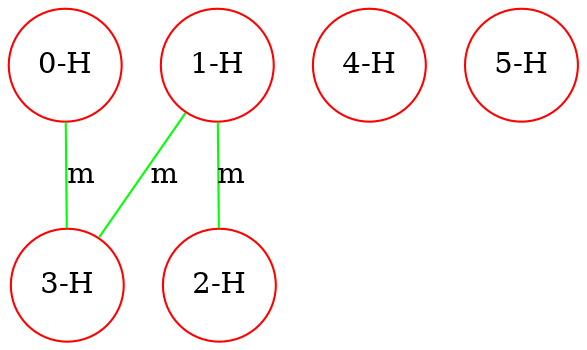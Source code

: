graph ProteinGraph {
    0 [label="0-H" shape=circle color=red];
    1 [label="1-H" shape=circle color=red];
    2 [label="2-H" shape=circle color=red];
    3 [label="3-H" shape=circle color=red];
    4 [label="4-H" shape=circle color=red];
    5 [label="5-H" shape=circle color=red];
    0 -- 3 [label="m" color=green];
    1 -- 2 [label="m" color=green];
    1 -- 3 [label="m" color=green];
}
